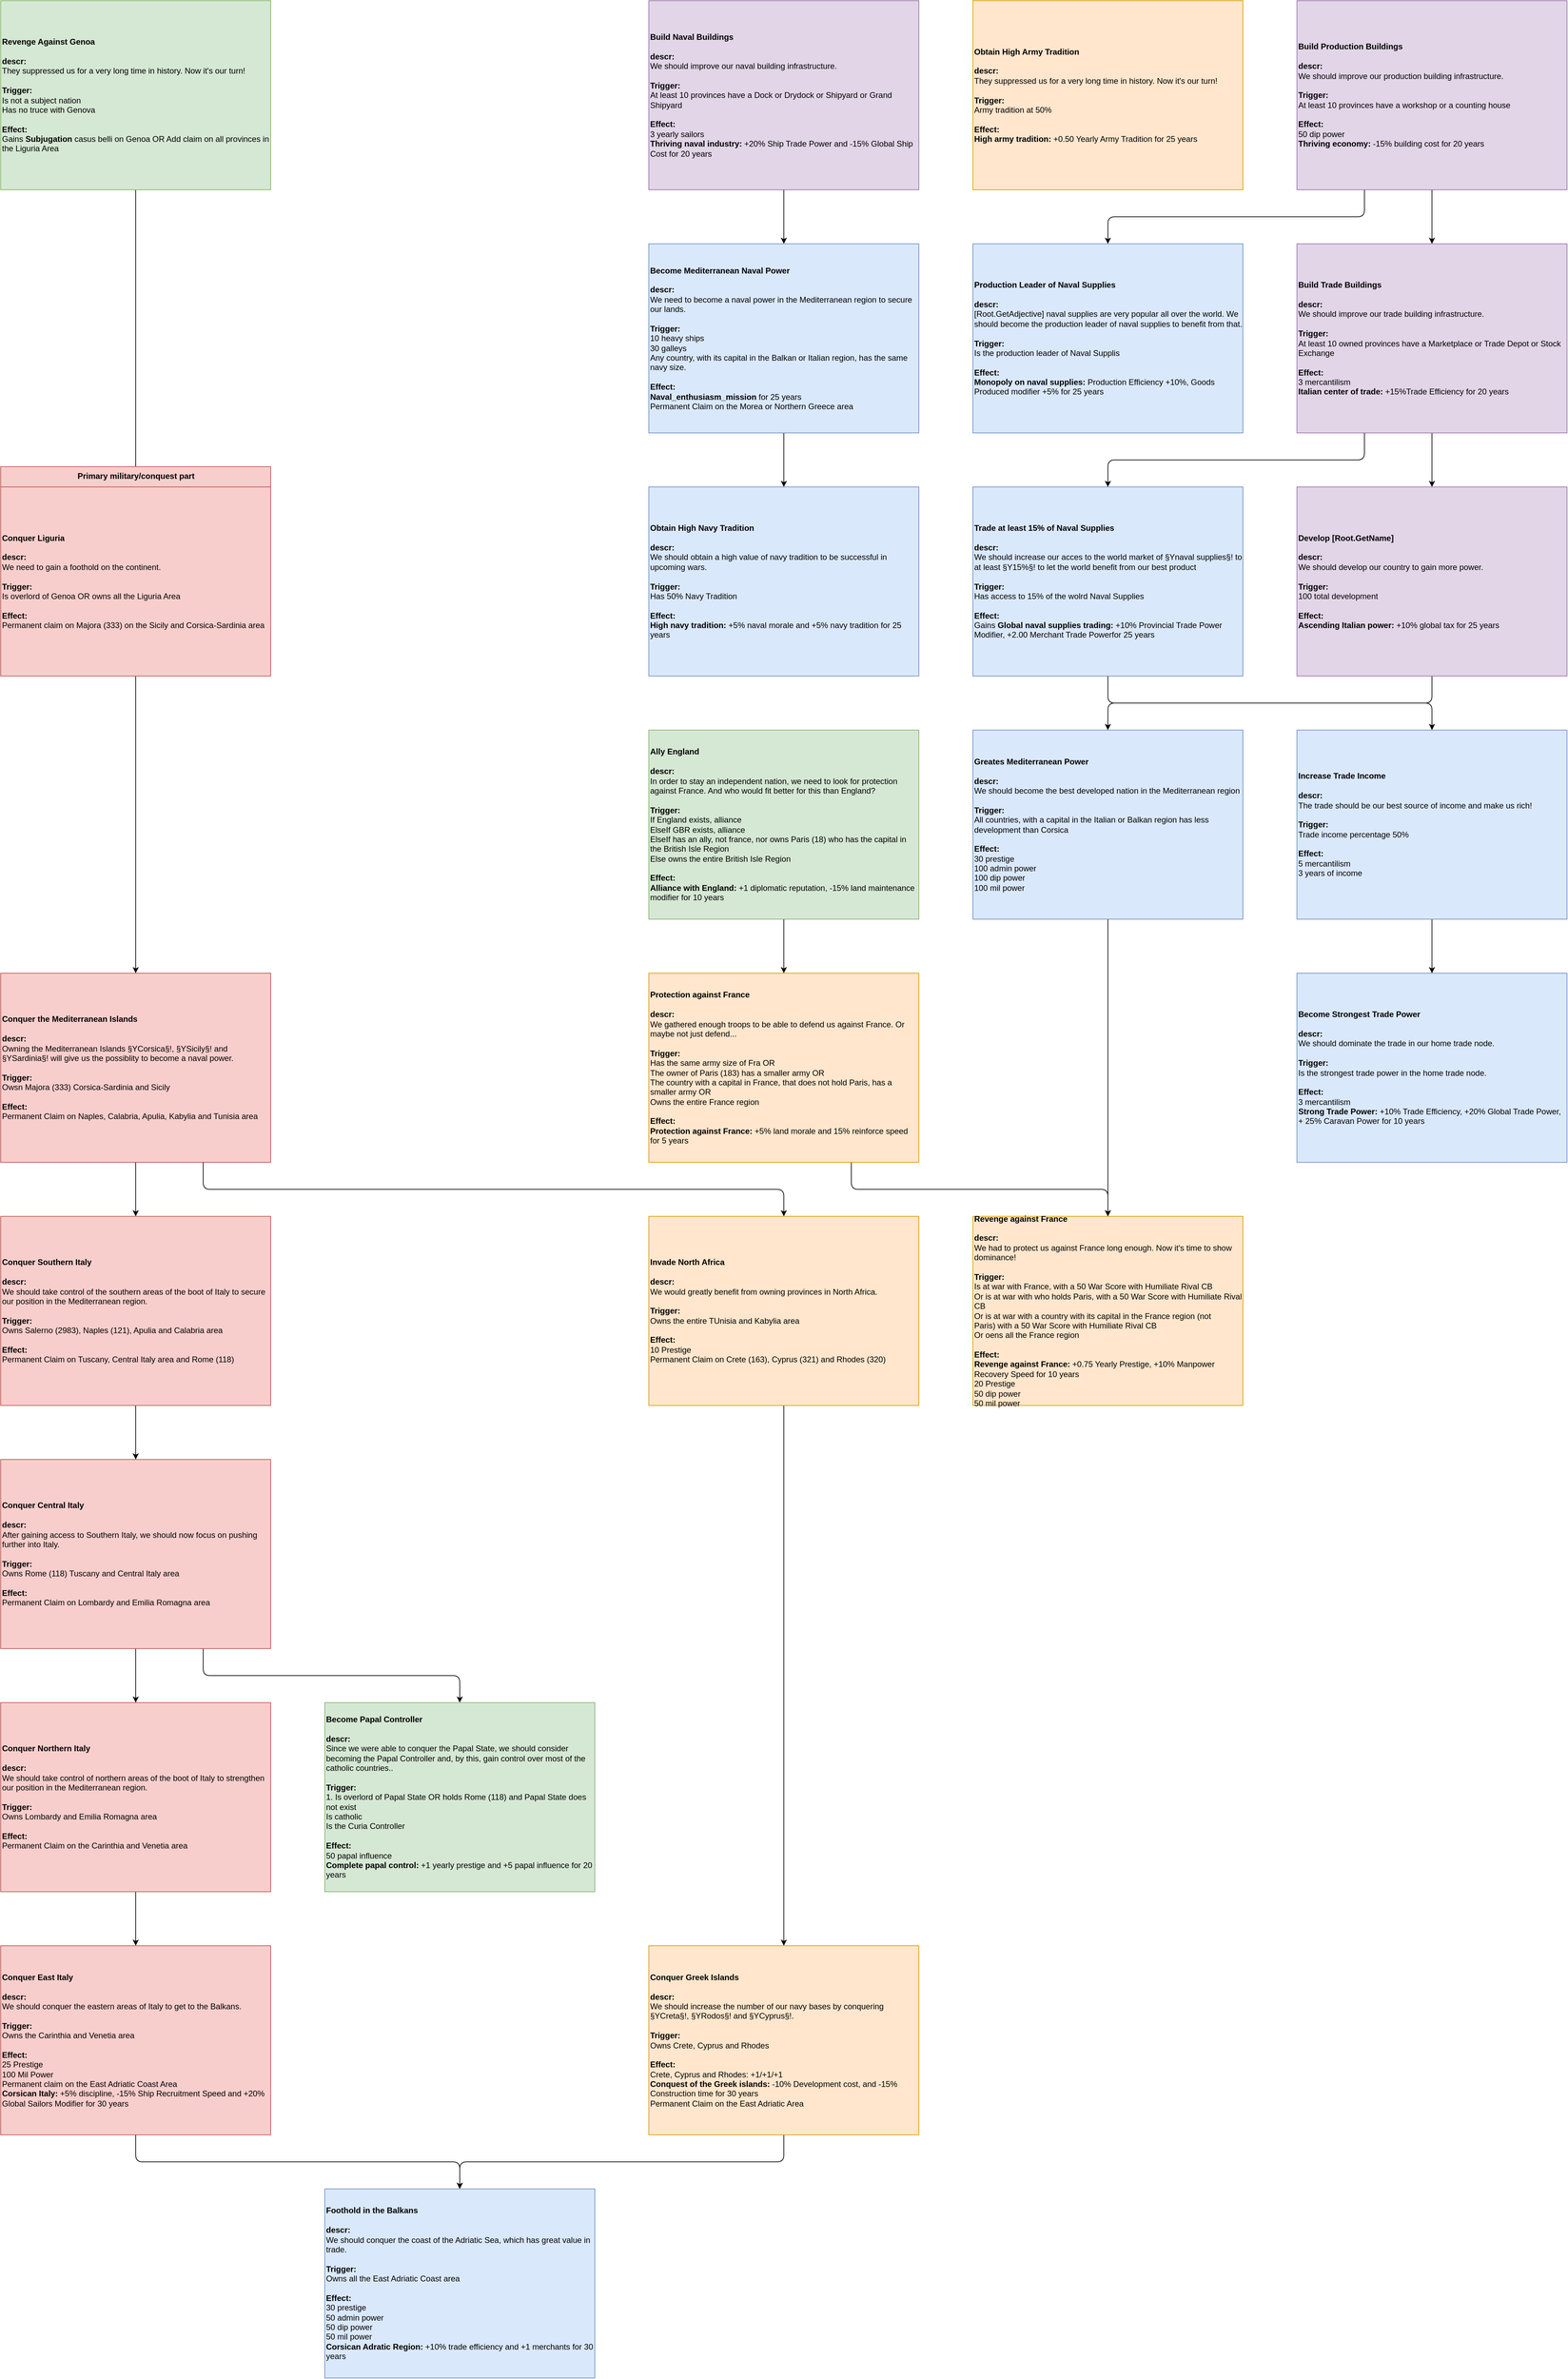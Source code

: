 <mxfile version="12.4.2" type="device" pages="1"><diagram id="JSD4XVhqdjZ0qdAwJBC-" name="Missions"><mxGraphModel dx="672" dy="823" grid="1" gridSize="10" guides="1" tooltips="1" connect="1" arrows="1" fold="1" page="1" pageScale="1" pageWidth="850" pageHeight="1100" math="0" shadow="0"><root><mxCell id="0"/><mxCell id="1" value="Main" style="" parent="0"/><mxCell id="Y26h0f_wuVTDSehm1rrH-75" value="" style="edgeStyle=orthogonalEdgeStyle;rounded=0;orthogonalLoop=1;jettySize=auto;html=1;" parent="1" edge="1"><mxGeometry relative="1" as="geometry"><mxPoint x="1340" y="1680.071" as="sourcePoint"/></mxGeometry></mxCell><mxCell id="Y26h0f_wuVTDSehm1rrH-77" style="edgeStyle=orthogonalEdgeStyle;rounded=0;orthogonalLoop=1;jettySize=auto;html=1;" parent="1" edge="1"><mxGeometry relative="1" as="geometry"><Array as="points"><mxPoint x="1340" y="1720"/><mxPoint x="900" y="1720"/></Array><mxPoint x="1342.857" y="1680.071" as="sourcePoint"/></mxGeometry></mxCell><mxCell id="Y26h0f_wuVTDSehm1rrH-79" style="edgeStyle=orthogonalEdgeStyle;rounded=0;orthogonalLoop=1;jettySize=auto;html=1;" parent="1" edge="1"><mxGeometry relative="1" as="geometry"><Array as="points"><mxPoint x="1340" y="1720"/><mxPoint x="460" y="1720"/></Array><mxPoint x="1342.857" y="1680.071" as="sourcePoint"/></mxGeometry></mxCell><mxCell id="Y26h0f_wuVTDSehm1rrH-83" style="edgeStyle=orthogonalEdgeStyle;rounded=0;orthogonalLoop=1;jettySize=auto;html=1;" parent="1" edge="1"><mxGeometry relative="1" as="geometry"><Array as="points"><mxPoint x="1340" y="2120"/><mxPoint x="900" y="2120"/></Array><mxPoint x="1342.857" y="2080.071" as="sourcePoint"/></mxGeometry></mxCell><mxCell id="nFvyw8W6G4WH3exH9ZXI-3" value="" style="edgeStyle=orthogonalEdgeStyle;rounded=1;orthogonalLoop=1;jettySize=auto;html=1;" parent="1" source="B0rpLfULLucIOQTWDKYv-7" target="nFvyw8W6G4WH3exH9ZXI-4" edge="1"><mxGeometry relative="1" as="geometry"><mxPoint x="200" y="360" as="targetPoint"/></mxGeometry></mxCell><mxCell id="B0rpLfULLucIOQTWDKYv-7" value="&lt;div align=&quot;left&quot;&gt;&lt;b&gt;Revenge Against Genoa&lt;/b&gt;&lt;br style=&quot;font-size: 12px&quot;&gt;&lt;br style=&quot;font-size: 12px&quot;&gt;&lt;b style=&quot;font-size: 12px&quot;&gt;descr:&lt;/b&gt;&amp;nbsp;&lt;div align=&quot;left&quot; style=&quot;font-size: 12px&quot;&gt;They suppressed us for a very long time in history. Now it's our turn!&lt;/div&gt;&lt;div align=&quot;left&quot; style=&quot;font-size: 12px&quot;&gt;&lt;br style=&quot;font-size: 12px&quot;&gt;&lt;/div&gt;&lt;div align=&quot;left&quot; style=&quot;font-size: 12px&quot;&gt;&lt;b style=&quot;font-size: 12px&quot;&gt;Trigger:&lt;/b&gt;&lt;/div&gt;&lt;div align=&quot;left&quot; style=&quot;font-size: 12px&quot;&gt;Is not a subject nation&lt;/div&gt;&lt;div align=&quot;left&quot; style=&quot;font-size: 12px&quot;&gt;Has no truce with Genova&lt;/div&gt;&lt;div align=&quot;left&quot; style=&quot;font-size: 12px&quot;&gt;&lt;br style=&quot;font-size: 12px&quot;&gt;&lt;/div&gt;&lt;div align=&quot;left&quot; style=&quot;font-size: 12px&quot;&gt;&lt;b style=&quot;font-size: 12px&quot;&gt;Effect:&lt;/b&gt;&lt;/div&gt;&lt;div align=&quot;left&quot; style=&quot;font-size: 12px&quot;&gt;Gains&amp;nbsp;&lt;b&gt;Subjugation&lt;/b&gt;&amp;nbsp;casus belli&amp;nbsp;on Genoa OR Add claim on all provinces in the Liguria Area&lt;/div&gt;&lt;/div&gt;" style="rounded=0;whiteSpace=wrap;html=1;align=left;fillColor=#d5e8d4;strokeColor=#82b366;fontSize=12;fontFamily=Helvetica;" parent="1" vertex="1"><mxGeometry width="400" height="280" as="geometry"/></mxCell><mxCell id="qNUFCLGretkbE2oTUCdQ-11" value="" style="edgeStyle=orthogonalEdgeStyle;rounded=1;orthogonalLoop=1;jettySize=auto;html=1;" parent="1" source="qNUFCLGretkbE2oTUCdQ-8" target="qNUFCLGretkbE2oTUCdQ-10" edge="1"><mxGeometry relative="1" as="geometry"/></mxCell><mxCell id="qNUFCLGretkbE2oTUCdQ-8" value="&lt;div align=&quot;left&quot;&gt;&lt;b&gt;Build Naval Buildings&lt;/b&gt;&lt;br style=&quot;font-size: 12px&quot;&gt;&lt;br style=&quot;font-size: 12px&quot;&gt;&lt;b style=&quot;font-size: 12px&quot;&gt;descr:&lt;/b&gt;&amp;nbsp;&lt;div align=&quot;left&quot;&gt;We should improve our naval building infrastructure.&lt;br&gt;&lt;/div&gt;&lt;div align=&quot;left&quot;&gt;&lt;br&gt;&lt;/div&gt;&lt;div align=&quot;left&quot; style=&quot;font-size: 12px&quot;&gt;&lt;b style=&quot;font-size: 12px&quot;&gt;Trigger:&lt;/b&gt;&lt;/div&gt;&lt;div align=&quot;left&quot; style=&quot;font-size: 12px&quot;&gt;At least 10 provinces have a Dock or Drydock or Shipyard or Grand Shipyard&lt;/div&gt;&lt;div align=&quot;left&quot; style=&quot;font-size: 12px&quot;&gt;&lt;br&gt;&lt;/div&gt;&lt;div align=&quot;left&quot; style=&quot;font-size: 12px&quot;&gt;&lt;b style=&quot;font-size: 12px&quot;&gt;Effect:&lt;/b&gt;&lt;/div&gt;&lt;div align=&quot;left&quot; style=&quot;font-size: 12px&quot;&gt;3 yearly sailors&lt;/div&gt;&lt;div align=&quot;left&quot;&gt;&lt;b&gt;Thriving naval industry:&lt;/b&gt;&amp;nbsp;+20% Ship Trade Power and -15% Global Ship Cost for 20 years&lt;br&gt;&lt;/div&gt;&lt;/div&gt;" style="rounded=0;whiteSpace=wrap;html=1;align=left;fillColor=#e1d5e7;strokeColor=#9673a6;fontSize=12;fontFamily=Helvetica;" parent="1" vertex="1"><mxGeometry x="960" width="400" height="280" as="geometry"/></mxCell><mxCell id="qNUFCLGretkbE2oTUCdQ-13" value="" style="edgeStyle=orthogonalEdgeStyle;rounded=1;orthogonalLoop=1;jettySize=auto;html=1;" parent="1" source="qNUFCLGretkbE2oTUCdQ-10" target="qNUFCLGretkbE2oTUCdQ-12" edge="1"><mxGeometry relative="1" as="geometry"/></mxCell><mxCell id="qNUFCLGretkbE2oTUCdQ-10" value="&lt;div align=&quot;left&quot;&gt;&lt;b&gt;Become Mediterranean Naval Power&lt;/b&gt;&lt;br style=&quot;font-size: 12px&quot;&gt;&lt;br style=&quot;font-size: 12px&quot;&gt;&lt;b style=&quot;font-size: 12px&quot;&gt;descr:&lt;/b&gt;&amp;nbsp;&lt;div align=&quot;left&quot;&gt;We need to become a naval power in the Mediterranean region to secure our lands.&lt;br&gt;&lt;/div&gt;&lt;div align=&quot;left&quot;&gt;&lt;br&gt;&lt;/div&gt;&lt;div align=&quot;left&quot; style=&quot;font-size: 12px&quot;&gt;&lt;b style=&quot;font-size: 12px&quot;&gt;Trigger:&lt;/b&gt;&lt;/div&gt;&lt;div align=&quot;left&quot; style=&quot;font-size: 12px&quot;&gt;10 heavy ships&lt;/div&gt;&lt;div align=&quot;left&quot; style=&quot;font-size: 12px&quot;&gt;30 galleys&lt;/div&gt;&lt;div align=&quot;left&quot; style=&quot;font-size: 12px&quot;&gt;Any country, with its capital in the Balkan or Italian region, has the same navy size.&lt;/div&gt;&lt;div align=&quot;left&quot; style=&quot;font-size: 12px&quot;&gt;&lt;br&gt;&lt;/div&gt;&lt;div align=&quot;left&quot; style=&quot;font-size: 12px&quot;&gt;&lt;b style=&quot;font-size: 12px&quot;&gt;Effect:&lt;/b&gt;&lt;/div&gt;&lt;div align=&quot;left&quot;&gt;&lt;b&gt;Naval_enthusiasm_mission&amp;nbsp;&lt;/b&gt;for 25 years&lt;/div&gt;&lt;div align=&quot;left&quot;&gt;Permanent Claim on the Morea or Northern Greece area&lt;/div&gt;&lt;/div&gt;" style="rounded=0;whiteSpace=wrap;html=1;align=left;fillColor=#dae8fc;strokeColor=#6c8ebf;fontSize=12;fontFamily=Helvetica;" parent="1" vertex="1"><mxGeometry x="960" y="360" width="400" height="280" as="geometry"/></mxCell><mxCell id="qNUFCLGretkbE2oTUCdQ-12" value="&lt;div align=&quot;left&quot;&gt;&lt;b&gt;Obtain High Navy Tradition&lt;/b&gt;&lt;br style=&quot;font-size: 12px&quot;&gt;&lt;br style=&quot;font-size: 12px&quot;&gt;&lt;b style=&quot;font-size: 12px&quot;&gt;descr:&lt;/b&gt;&amp;nbsp;&lt;div align=&quot;left&quot;&gt;We should obtain a high value of navy tradition to be successful in upcoming wars.&lt;br&gt;&lt;/div&gt;&lt;div align=&quot;left&quot;&gt;&lt;br&gt;&lt;/div&gt;&lt;div align=&quot;left&quot; style=&quot;font-size: 12px&quot;&gt;&lt;b style=&quot;font-size: 12px&quot;&gt;Trigger:&lt;/b&gt;&lt;/div&gt;&lt;div align=&quot;left&quot; style=&quot;font-size: 12px&quot;&gt;Has 50% Navy Tradition&lt;/div&gt;&lt;div align=&quot;left&quot; style=&quot;font-size: 12px&quot;&gt;&lt;br style=&quot;font-size: 12px&quot;&gt;&lt;/div&gt;&lt;div align=&quot;left&quot; style=&quot;font-size: 12px&quot;&gt;&lt;b style=&quot;font-size: 12px&quot;&gt;Effect:&lt;/b&gt;&lt;/div&gt;&lt;div align=&quot;left&quot;&gt;&lt;b&gt;High navy tradition:&lt;/b&gt;&amp;nbsp;+5% naval morale and +5% navy tradition for 25 years&lt;br&gt;&lt;/div&gt;&lt;/div&gt;" style="rounded=0;whiteSpace=wrap;html=1;align=left;fillColor=#dae8fc;strokeColor=#6c8ebf;fontSize=12;fontFamily=Helvetica;" parent="1" vertex="1"><mxGeometry x="960" y="720" width="400" height="280" as="geometry"/></mxCell><mxCell id="qNUFCLGretkbE2oTUCdQ-17" value="" style="edgeStyle=orthogonalEdgeStyle;rounded=1;orthogonalLoop=1;jettySize=auto;html=1;" parent="1" source="qNUFCLGretkbE2oTUCdQ-14" target="qNUFCLGretkbE2oTUCdQ-16" edge="1"><mxGeometry relative="1" as="geometry"/></mxCell><mxCell id="qNUFCLGretkbE2oTUCdQ-14" value="&lt;div align=&quot;left&quot;&gt;&lt;b&gt;Ally England&lt;/b&gt;&lt;br style=&quot;font-size: 12px&quot;&gt;&lt;br style=&quot;font-size: 12px&quot;&gt;&lt;b style=&quot;font-size: 12px&quot;&gt;descr:&lt;/b&gt;&amp;nbsp;&lt;div align=&quot;left&quot;&gt;In order to stay an independent nation, we need to look for protection against France. And who would fit better for this than England?&lt;br&gt;&lt;/div&gt;&lt;div align=&quot;left&quot;&gt;&lt;br&gt;&lt;/div&gt;&lt;div align=&quot;left&quot; style=&quot;font-size: 12px&quot;&gt;&lt;b style=&quot;font-size: 12px&quot;&gt;Trigger:&lt;/b&gt;&lt;/div&gt;&lt;div align=&quot;left&quot; style=&quot;font-size: 12px&quot;&gt;If England exists, alliance&amp;nbsp;&lt;/div&gt;&lt;div align=&quot;left&quot; style=&quot;font-size: 12px&quot;&gt;ElseIf GBR exists, alliance&lt;/div&gt;&lt;div align=&quot;left&quot; style=&quot;font-size: 12px&quot;&gt;ElseIf has an ally, not france, nor owns Paris (18) who has the capital in the British Isle Region&lt;/div&gt;&lt;div align=&quot;left&quot; style=&quot;font-size: 12px&quot;&gt;Else owns the entire&amp;nbsp;&lt;span&gt;British Isle Region&lt;/span&gt;&lt;/div&gt;&lt;div align=&quot;left&quot; style=&quot;font-size: 12px&quot;&gt;&lt;br&gt;&lt;/div&gt;&lt;div align=&quot;left&quot; style=&quot;font-size: 12px&quot;&gt;&lt;b style=&quot;font-size: 12px&quot;&gt;Effect:&lt;/b&gt;&lt;/div&gt;&lt;div align=&quot;left&quot;&gt;&lt;b&gt;Alliance with England:&lt;/b&gt; +1 diplomatic reputation, -15% land maintenance modifier for 10 years&lt;/div&gt;&lt;/div&gt;" style="rounded=0;whiteSpace=wrap;html=1;align=left;fillColor=#d5e8d4;strokeColor=#82b366;fontSize=12;fontFamily=Helvetica;" parent="1" vertex="1"><mxGeometry x="960" y="1080" width="400" height="280" as="geometry"/></mxCell><mxCell id="qNUFCLGretkbE2oTUCdQ-19" value="" style="edgeStyle=orthogonalEdgeStyle;rounded=1;orthogonalLoop=1;jettySize=auto;html=1;exitX=0.75;exitY=1;exitDx=0;exitDy=0;" parent="1" source="qNUFCLGretkbE2oTUCdQ-16" target="qNUFCLGretkbE2oTUCdQ-18" edge="1"><mxGeometry relative="1" as="geometry"/></mxCell><mxCell id="qNUFCLGretkbE2oTUCdQ-16" value="&lt;div align=&quot;left&quot;&gt;&lt;b&gt;Protection against France&lt;/b&gt;&lt;/div&gt;&lt;div align=&quot;left&quot;&gt;&lt;b&gt;&lt;br style=&quot;font-size: 12px&quot;&gt;&lt;/b&gt;&lt;b style=&quot;font-size: 12px&quot;&gt;descr:&lt;/b&gt;&amp;nbsp;&lt;div align=&quot;left&quot;&gt;We gathered enough troops to be able to defend us against France. Or maybe not just defend...&lt;br&gt;&lt;/div&gt;&lt;div align=&quot;left&quot;&gt;&lt;br&gt;&lt;/div&gt;&lt;div align=&quot;left&quot; style=&quot;font-size: 12px&quot;&gt;&lt;b style=&quot;font-size: 12px&quot;&gt;Trigger:&lt;/b&gt;&lt;/div&gt;&lt;div align=&quot;left&quot; style=&quot;font-size: 12px&quot;&gt;Has the same army size of Fra OR&lt;/div&gt;&lt;div align=&quot;left&quot; style=&quot;font-size: 12px&quot;&gt;The owner of Paris (183) has a smaller army OR&lt;/div&gt;&lt;div align=&quot;left&quot; style=&quot;font-size: 12px&quot;&gt;The country with a capital in France, that does not hold Paris, has a smaller army OR&lt;/div&gt;&lt;div align=&quot;left&quot; style=&quot;font-size: 12px&quot;&gt;Owns the entire France region&lt;/div&gt;&lt;div align=&quot;left&quot; style=&quot;font-size: 12px&quot;&gt;&lt;br&gt;&lt;/div&gt;&lt;div align=&quot;left&quot; style=&quot;font-size: 12px&quot;&gt;&lt;b style=&quot;font-size: 12px&quot;&gt;Effect:&lt;/b&gt;&lt;/div&gt;&lt;div align=&quot;left&quot;&gt;&lt;b&gt;Protection against France:&lt;/b&gt;&amp;nbsp;+5% land morale and 15% reinforce speed for 5 years&lt;/div&gt;&lt;/div&gt;" style="rounded=0;whiteSpace=wrap;html=1;align=left;fillColor=#ffe6cc;strokeColor=#d79b00;fontSize=12;fontFamily=Helvetica;" parent="1" vertex="1"><mxGeometry x="960" y="1440" width="400" height="280" as="geometry"/></mxCell><mxCell id="qNUFCLGretkbE2oTUCdQ-18" value="&lt;div align=&quot;left&quot;&gt;&lt;b&gt;Revenge against France&lt;/b&gt;&lt;br style=&quot;font-size: 12px&quot;&gt;&lt;br style=&quot;font-size: 12px&quot;&gt;&lt;b style=&quot;font-size: 12px&quot;&gt;descr:&lt;/b&gt;&amp;nbsp;&lt;div align=&quot;left&quot;&gt;We had to protect us against France long enough. Now it's time to show dominance!&lt;br&gt;&lt;/div&gt;&lt;div align=&quot;left&quot;&gt;&lt;br&gt;&lt;/div&gt;&lt;div align=&quot;left&quot; style=&quot;font-size: 12px&quot;&gt;&lt;b style=&quot;font-size: 12px&quot;&gt;Trigger:&lt;/b&gt;&lt;/div&gt;&lt;div align=&quot;left&quot; style=&quot;font-size: 12px&quot;&gt;Is at war with France, with a 50 War Score with Humiliate Rival CB&lt;/div&gt;&lt;div align=&quot;left&quot; style=&quot;font-size: 12px&quot;&gt;Or is at war with who holds Paris,&amp;nbsp;&lt;span&gt;with a 50 War Score with Humiliate Rival CB&lt;/span&gt;&lt;/div&gt;&lt;div align=&quot;left&quot;&gt;&lt;span style=&quot;font-size: 12px&quot;&gt;Or is at war with a country with its capital in the France region (not Paris)&amp;nbsp;&lt;/span&gt;&lt;span&gt;with a 50 War Score with Humiliate Rival CB&lt;/span&gt;&lt;/div&gt;&lt;div align=&quot;left&quot;&gt;&lt;span&gt;Or oens all the France region&lt;/span&gt;&lt;/div&gt;&lt;div align=&quot;left&quot; style=&quot;font-size: 12px&quot;&gt;&lt;br style=&quot;font-size: 12px&quot;&gt;&lt;/div&gt;&lt;div align=&quot;left&quot; style=&quot;font-size: 12px&quot;&gt;&lt;b style=&quot;font-size: 12px&quot;&gt;Effect:&lt;/b&gt;&lt;/div&gt;&lt;div align=&quot;left&quot;&gt;&lt;b&gt;Revenge against France:&lt;/b&gt;&amp;nbsp;+0.75 Yearly Prestige, +10% Manpower Recovery Speed for 10 years&lt;/div&gt;&lt;div align=&quot;left&quot;&gt;20 Prestige&lt;/div&gt;&lt;div align=&quot;left&quot;&gt;50 dip power&lt;/div&gt;&lt;div align=&quot;left&quot;&gt;50 mil power&lt;/div&gt;&lt;/div&gt;" style="rounded=0;whiteSpace=wrap;html=1;align=left;fillColor=#ffe6cc;strokeColor=#d79b00;fontSize=12;fontFamily=Helvetica;" parent="1" vertex="1"><mxGeometry x="1440" y="1800" width="400" height="280" as="geometry"/></mxCell><mxCell id="qNUFCLGretkbE2oTUCdQ-2" style="edgeStyle=orthogonalEdgeStyle;rounded=1;orthogonalLoop=1;jettySize=auto;html=1;" parent="1" source="nFvyw8W6G4WH3exH9ZXI-4" target="nFvyw8W6G4WH3exH9ZXI-9" edge="1"><mxGeometry relative="1" as="geometry"/></mxCell><mxCell id="nFvyw8W6G4WH3exH9ZXI-4" value="&lt;div align=&quot;left&quot;&gt;&lt;b&gt;Conquer Liguria&lt;/b&gt;&lt;br style=&quot;font-size: 12px&quot;&gt;&lt;br style=&quot;font-size: 12px&quot;&gt;&lt;b style=&quot;font-size: 12px&quot;&gt;descr:&lt;/b&gt;&amp;nbsp;&lt;div align=&quot;left&quot; style=&quot;font-size: 12px&quot;&gt;We need to gain a foothold on the continent.&lt;/div&gt;&lt;div align=&quot;left&quot; style=&quot;font-size: 12px&quot;&gt;&lt;br style=&quot;font-size: 12px&quot;&gt;&lt;/div&gt;&lt;div align=&quot;left&quot; style=&quot;font-size: 12px&quot;&gt;&lt;b style=&quot;font-size: 12px&quot;&gt;Trigger:&lt;/b&gt;&lt;/div&gt;&lt;div align=&quot;left&quot; style=&quot;font-size: 12px&quot;&gt;Is overlord of Genoa OR owns all the Liguria Area&lt;/div&gt;&lt;div align=&quot;left&quot; style=&quot;font-size: 12px&quot;&gt;&lt;br style=&quot;font-size: 12px&quot;&gt;&lt;/div&gt;&lt;div align=&quot;left&quot; style=&quot;font-size: 12px&quot;&gt;&lt;b style=&quot;font-size: 12px&quot;&gt;Effect:&lt;/b&gt;&lt;/div&gt;&lt;div align=&quot;left&quot;&gt;Permanent claim on Majora (333) on the Sicily and Corsica-Sardinia area&lt;/div&gt;&lt;/div&gt;" style="rounded=0;whiteSpace=wrap;html=1;align=left;fillColor=#f8cecc;strokeColor=#b85450;fontSize=12;fontFamily=Helvetica;" parent="1" vertex="1"><mxGeometry y="720" width="400" height="280" as="geometry"/></mxCell><mxCell id="nFvyw8W6G4WH3exH9ZXI-12" value="" style="edgeStyle=orthogonalEdgeStyle;rounded=1;orthogonalLoop=1;jettySize=auto;html=1;" parent="1" source="nFvyw8W6G4WH3exH9ZXI-9" target="nFvyw8W6G4WH3exH9ZXI-11" edge="1"><mxGeometry relative="1" as="geometry"/></mxCell><mxCell id="nFvyw8W6G4WH3exH9ZXI-9" value="&lt;div align=&quot;left&quot;&gt;&lt;b&gt;Conquer the Mediterranean Islands&lt;/b&gt;&lt;br style=&quot;font-size: 12px&quot;&gt;&lt;br style=&quot;font-size: 12px&quot;&gt;&lt;b style=&quot;font-size: 12px&quot;&gt;descr:&lt;/b&gt;&amp;nbsp;&lt;div align=&quot;left&quot;&gt;Owning the Mediterranean Islands §YCorsica§!, §YSicily§! and §YSardinia§! will give us the possiblity to become a naval power.&lt;br&gt;&lt;/div&gt;&lt;div align=&quot;left&quot;&gt;&lt;br&gt;&lt;/div&gt;&lt;div align=&quot;left&quot; style=&quot;font-size: 12px&quot;&gt;&lt;b style=&quot;font-size: 12px&quot;&gt;Trigger:&lt;/b&gt;&lt;/div&gt;&lt;div align=&quot;left&quot; style=&quot;font-size: 12px&quot;&gt;Owsn Majora (333) Corsica-Sardinia and Sicily&lt;/div&gt;&lt;div align=&quot;left&quot; style=&quot;font-size: 12px&quot;&gt;&lt;br style=&quot;font-size: 12px&quot;&gt;&lt;/div&gt;&lt;div align=&quot;left&quot; style=&quot;font-size: 12px&quot;&gt;&lt;b style=&quot;font-size: 12px&quot;&gt;Effect:&lt;/b&gt;&lt;/div&gt;&lt;div align=&quot;left&quot;&gt;Permanent Claim on Naples, Calabria, Apulia, Kabylia and Tunisia area&lt;/div&gt;&lt;/div&gt;" style="rounded=0;whiteSpace=wrap;html=1;align=left;fillColor=#f8cecc;strokeColor=#b85450;fontSize=12;fontFamily=Helvetica;" parent="1" vertex="1"><mxGeometry y="1440" width="400" height="280" as="geometry"/></mxCell><mxCell id="nFvyw8W6G4WH3exH9ZXI-23" value="" style="edgeStyle=orthogonalEdgeStyle;rounded=1;orthogonalLoop=1;jettySize=auto;html=1;" parent="1" source="nFvyw8W6G4WH3exH9ZXI-11" target="nFvyw8W6G4WH3exH9ZXI-22" edge="1"><mxGeometry relative="1" as="geometry"/></mxCell><mxCell id="nFvyw8W6G4WH3exH9ZXI-11" value="&lt;div align=&quot;left&quot;&gt;&lt;b&gt;Conquer Southern Italy&lt;/b&gt;&lt;br style=&quot;font-size: 12px&quot;&gt;&lt;br style=&quot;font-size: 12px&quot;&gt;&lt;b style=&quot;font-size: 12px&quot;&gt;descr:&lt;/b&gt;&amp;nbsp;&lt;div align=&quot;left&quot; style=&quot;font-size: 12px&quot;&gt;We should take control of the southern areas of the boot of Italy to secure our position in the Mediterranean region.&lt;/div&gt;&lt;div align=&quot;left&quot; style=&quot;font-size: 12px&quot;&gt;&lt;br style=&quot;font-size: 12px&quot;&gt;&lt;/div&gt;&lt;div align=&quot;left&quot; style=&quot;font-size: 12px&quot;&gt;&lt;b style=&quot;font-size: 12px&quot;&gt;Trigger:&lt;/b&gt;&lt;/div&gt;&lt;div align=&quot;left&quot; style=&quot;font-size: 12px&quot;&gt;Owns Salerno (2983), Naples (121), Apulia and Calabria area&lt;/div&gt;&lt;div align=&quot;left&quot; style=&quot;font-size: 12px&quot;&gt;&lt;br style=&quot;font-size: 12px&quot;&gt;&lt;/div&gt;&lt;div align=&quot;left&quot; style=&quot;font-size: 12px&quot;&gt;&lt;b style=&quot;font-size: 12px&quot;&gt;Effect:&lt;/b&gt;&lt;/div&gt;&lt;div align=&quot;left&quot;&gt;Permanent Claim on Tuscany, Central Italy area and Rome (118)&lt;/div&gt;&lt;/div&gt;" style="rounded=0;whiteSpace=wrap;html=1;align=left;fillColor=#f8cecc;strokeColor=#b85450;fontSize=12;fontFamily=Helvetica;" parent="1" vertex="1"><mxGeometry y="1800" width="400" height="280" as="geometry"/></mxCell><mxCell id="nFvyw8W6G4WH3exH9ZXI-25" value="" style="edgeStyle=orthogonalEdgeStyle;rounded=1;orthogonalLoop=1;jettySize=auto;html=1;" parent="1" source="nFvyw8W6G4WH3exH9ZXI-22" target="nFvyw8W6G4WH3exH9ZXI-24" edge="1"><mxGeometry relative="1" as="geometry"/></mxCell><mxCell id="qNUFCLGretkbE2oTUCdQ-7" value="" style="edgeStyle=orthogonalEdgeStyle;rounded=1;orthogonalLoop=1;jettySize=auto;html=1;exitX=0.75;exitY=1;exitDx=0;exitDy=0;" parent="1" source="nFvyw8W6G4WH3exH9ZXI-22" target="qNUFCLGretkbE2oTUCdQ-6" edge="1"><mxGeometry relative="1" as="geometry"/></mxCell><mxCell id="nFvyw8W6G4WH3exH9ZXI-22" value="&lt;div align=&quot;left&quot;&gt;&lt;b&gt;Conquer Central Italy&lt;/b&gt;&lt;br style=&quot;font-size: 12px&quot;&gt;&lt;br style=&quot;font-size: 12px&quot;&gt;&lt;b style=&quot;font-size: 12px&quot;&gt;descr:&lt;/b&gt;&amp;nbsp;&lt;div align=&quot;left&quot; style=&quot;font-size: 12px&quot;&gt;After gaining access to Southern Italy, we should now focus on pushing further into Italy.&lt;/div&gt;&lt;div align=&quot;left&quot; style=&quot;font-size: 12px&quot;&gt;&lt;br style=&quot;font-size: 12px&quot;&gt;&lt;/div&gt;&lt;div align=&quot;left&quot; style=&quot;font-size: 12px&quot;&gt;&lt;b style=&quot;font-size: 12px&quot;&gt;Trigger:&lt;/b&gt;&lt;/div&gt;&lt;div align=&quot;left&quot; style=&quot;font-size: 12px&quot;&gt;Owns Rome (118) Tuscany and Central Italy area&lt;/div&gt;&lt;div align=&quot;left&quot; style=&quot;font-size: 12px&quot;&gt;&lt;br style=&quot;font-size: 12px&quot;&gt;&lt;/div&gt;&lt;div align=&quot;left&quot; style=&quot;font-size: 12px&quot;&gt;&lt;b style=&quot;font-size: 12px&quot;&gt;Effect:&lt;/b&gt;&lt;/div&gt;&lt;div align=&quot;left&quot;&gt;Permanent Claim on Lombardy and Emilia Romagna area&lt;/div&gt;&lt;/div&gt;" style="rounded=0;whiteSpace=wrap;html=1;align=left;fillColor=#f8cecc;strokeColor=#b85450;fontSize=12;fontFamily=Helvetica;" parent="1" vertex="1"><mxGeometry y="2160" width="400" height="280" as="geometry"/></mxCell><mxCell id="qNUFCLGretkbE2oTUCdQ-6" value="&lt;div align=&quot;left&quot;&gt;&lt;b&gt;Become Papal Controller&lt;/b&gt;&lt;br style=&quot;font-size: 12px&quot;&gt;&lt;br style=&quot;font-size: 12px&quot;&gt;&lt;b style=&quot;font-size: 12px&quot;&gt;descr:&lt;/b&gt;&amp;nbsp;&lt;div align=&quot;left&quot; style=&quot;font-size: 12px&quot;&gt;Since we were able to conquer the Papal State, we should consider becoming the Papal Controller and, by this, gain control over most of the catholic countries..&lt;/div&gt;&lt;div align=&quot;left&quot; style=&quot;font-size: 12px&quot;&gt;&lt;br style=&quot;font-size: 12px&quot;&gt;&lt;/div&gt;&lt;div align=&quot;left&quot; style=&quot;font-size: 12px&quot;&gt;&lt;b style=&quot;font-size: 12px&quot;&gt;Trigger:&lt;/b&gt;&lt;/div&gt;&lt;div align=&quot;left&quot; style=&quot;font-size: 12px&quot;&gt;1. Is overlord of Papal State OR holds Rome (118) and Papal State does not exist&lt;/div&gt;&lt;div align=&quot;left&quot; style=&quot;font-size: 12px&quot;&gt;Is catholic&lt;/div&gt;&lt;div align=&quot;left&quot; style=&quot;font-size: 12px&quot;&gt;Is the Curia Controller&lt;/div&gt;&lt;div align=&quot;left&quot; style=&quot;font-size: 12px&quot;&gt;&lt;br style=&quot;font-size: 12px&quot;&gt;&lt;/div&gt;&lt;div align=&quot;left&quot; style=&quot;font-size: 12px&quot;&gt;&lt;b style=&quot;font-size: 12px&quot;&gt;Effect:&lt;/b&gt;&lt;/div&gt;&lt;div align=&quot;left&quot;&gt;50 papal influence&lt;/div&gt;&lt;div align=&quot;left&quot;&gt;&lt;b&gt;Complete papal control:&lt;/b&gt;&amp;nbsp;+1 yearly prestige and +5 papal influence for 20 years&lt;br&gt;&lt;/div&gt;&lt;/div&gt;" style="rounded=0;whiteSpace=wrap;html=1;align=left;fillColor=#d5e8d4;strokeColor=#82b366;fontSize=12;fontFamily=Helvetica;" parent="1" vertex="1"><mxGeometry x="480" y="2520" width="400" height="280" as="geometry"/></mxCell><mxCell id="qNUFCLGretkbE2oTUCdQ-4" value="" style="edgeStyle=orthogonalEdgeStyle;rounded=1;orthogonalLoop=1;jettySize=auto;html=1;" parent="1" source="nFvyw8W6G4WH3exH9ZXI-24" target="qNUFCLGretkbE2oTUCdQ-3" edge="1"><mxGeometry relative="1" as="geometry"/></mxCell><mxCell id="nFvyw8W6G4WH3exH9ZXI-24" value="&lt;div align=&quot;left&quot;&gt;&lt;b&gt;Conquer Northern Italy&lt;/b&gt;&lt;br style=&quot;font-size: 12px&quot;&gt;&lt;br style=&quot;font-size: 12px&quot;&gt;&lt;b style=&quot;font-size: 12px&quot;&gt;descr:&lt;/b&gt;&amp;nbsp;&lt;div align=&quot;left&quot; style=&quot;font-size: 12px&quot;&gt;We should take control of northern areas of the boot of Italy to strengthen our position in the Mediterranean region.&lt;/div&gt;&lt;div align=&quot;left&quot; style=&quot;font-size: 12px&quot;&gt;&lt;br style=&quot;font-size: 12px&quot;&gt;&lt;/div&gt;&lt;div align=&quot;left&quot; style=&quot;font-size: 12px&quot;&gt;&lt;b style=&quot;font-size: 12px&quot;&gt;Trigger:&lt;/b&gt;&lt;/div&gt;&lt;div align=&quot;left&quot; style=&quot;font-size: 12px&quot;&gt;Owns Lombardy and Emilia Romagna area&lt;/div&gt;&lt;div align=&quot;left&quot; style=&quot;font-size: 12px&quot;&gt;&lt;br style=&quot;font-size: 12px&quot;&gt;&lt;/div&gt;&lt;div align=&quot;left&quot; style=&quot;font-size: 12px&quot;&gt;&lt;b style=&quot;font-size: 12px&quot;&gt;Effect:&lt;/b&gt;&lt;/div&gt;&lt;div align=&quot;left&quot;&gt;Permanent Claim on the Carinthia and Venetia area&lt;/div&gt;&lt;/div&gt;" style="rounded=0;whiteSpace=wrap;html=1;align=left;fillColor=#f8cecc;strokeColor=#b85450;fontSize=12;fontFamily=Helvetica;" parent="1" vertex="1"><mxGeometry y="2520" width="400" height="280" as="geometry"/></mxCell><mxCell id="qNUFCLGretkbE2oTUCdQ-5" style="edgeStyle=orthogonalEdgeStyle;rounded=1;orthogonalLoop=1;jettySize=auto;html=1;exitX=0.5;exitY=1;exitDx=0;exitDy=0;" parent="1" source="qNUFCLGretkbE2oTUCdQ-3" target="nFvyw8W6G4WH3exH9ZXI-19" edge="1"><mxGeometry relative="1" as="geometry"/></mxCell><mxCell id="qNUFCLGretkbE2oTUCdQ-3" value="&lt;div align=&quot;left&quot;&gt;&lt;b&gt;Conquer East Italy&lt;/b&gt;&lt;br style=&quot;font-size: 12px&quot;&gt;&lt;br style=&quot;font-size: 12px&quot;&gt;&lt;b style=&quot;font-size: 12px&quot;&gt;descr:&lt;/b&gt;&amp;nbsp;&lt;div align=&quot;left&quot; style=&quot;font-size: 12px&quot;&gt;We should conquer the eastern areas of Italy to get to the Balkans.&lt;/div&gt;&lt;div align=&quot;left&quot; style=&quot;font-size: 12px&quot;&gt;&lt;br style=&quot;font-size: 12px&quot;&gt;&lt;/div&gt;&lt;div align=&quot;left&quot; style=&quot;font-size: 12px&quot;&gt;&lt;b style=&quot;font-size: 12px&quot;&gt;Trigger:&lt;/b&gt;&lt;/div&gt;&lt;div align=&quot;left&quot; style=&quot;font-size: 12px&quot;&gt;Owns the Carinthia and Venetia area&lt;/div&gt;&lt;div align=&quot;left&quot; style=&quot;font-size: 12px&quot;&gt;&lt;br style=&quot;font-size: 12px&quot;&gt;&lt;/div&gt;&lt;div align=&quot;left&quot; style=&quot;font-size: 12px&quot;&gt;&lt;b style=&quot;font-size: 12px&quot;&gt;Effect:&lt;/b&gt;&lt;/div&gt;&lt;div align=&quot;left&quot;&gt;25 Prestige&lt;/div&gt;&lt;div align=&quot;left&quot;&gt;100 Mil Power&lt;/div&gt;&lt;div align=&quot;left&quot;&gt;Permanent claim on the East Adriatic Coast Area&lt;/div&gt;&lt;div align=&quot;left&quot;&gt;&lt;b&gt;Corsican Italy:&lt;/b&gt;&amp;nbsp;+5% discipline, -15% Ship Recruitment Speed and +20% Global Sailors Modifier for 30 years&lt;/div&gt;&lt;/div&gt;" style="rounded=0;whiteSpace=wrap;html=1;align=left;fillColor=#f8cecc;strokeColor=#b85450;fontSize=12;fontFamily=Helvetica;" parent="1" vertex="1"><mxGeometry y="2880" width="400" height="280" as="geometry"/></mxCell><mxCell id="Y26h0f_wuVTDSehm1rrH-82" style="edgeStyle=orthogonalEdgeStyle;rounded=0;orthogonalLoop=1;jettySize=auto;html=1;" parent="1" edge="1"><mxGeometry relative="1" as="geometry"><mxPoint x="900" y="2080" as="sourcePoint"/></mxGeometry></mxCell><mxCell id="Y26h0f_wuVTDSehm1rrH-81" style="edgeStyle=orthogonalEdgeStyle;rounded=0;orthogonalLoop=1;jettySize=auto;html=1;" parent="1" edge="1"><mxGeometry relative="1" as="geometry"><Array as="points"><mxPoint x="460" y="2120"/><mxPoint x="900" y="2120"/></Array><mxPoint x="457.143" y="2080" as="sourcePoint"/></mxGeometry></mxCell><mxCell id="doVmv96XuNLW7yNiqBIi-128" style="edgeStyle=orthogonalEdgeStyle;rounded=0;orthogonalLoop=1;jettySize=auto;html=1;exitX=0.5;exitY=1;exitDx=0;exitDy=0;entryX=0.5;entryY=0;entryDx=0;entryDy=0;" parent="1" edge="1"><mxGeometry relative="1" as="geometry"><mxPoint x="1778.571" y="1292.714" as="sourcePoint"/></mxGeometry></mxCell><mxCell id="doVmv96XuNLW7yNiqBIi-126" style="edgeStyle=orthogonalEdgeStyle;rounded=0;orthogonalLoop=1;jettySize=auto;html=1;exitX=0.5;exitY=1;exitDx=0;exitDy=0;entryX=0.5;entryY=0;entryDx=0;entryDy=0;" parent="1" edge="1"><mxGeometry relative="1" as="geometry"><mxPoint x="1778.571" y="1657.0" as="sourcePoint"/></mxGeometry></mxCell><mxCell id="nFvyw8W6G4WH3exH9ZXI-15" value="" style="edgeStyle=orthogonalEdgeStyle;rounded=1;orthogonalLoop=1;jettySize=auto;html=1;exitX=0.75;exitY=1;exitDx=0;exitDy=0;" parent="1" source="nFvyw8W6G4WH3exH9ZXI-9" target="nFvyw8W6G4WH3exH9ZXI-26" edge="1"><mxGeometry relative="1" as="geometry"><mxPoint x="1160" y="1720" as="sourcePoint"/><mxPoint x="1200" y="2060" as="targetPoint"/></mxGeometry></mxCell><mxCell id="nFvyw8W6G4WH3exH9ZXI-20" value="" style="edgeStyle=orthogonalEdgeStyle;rounded=1;orthogonalLoop=1;jettySize=auto;html=1;exitX=0.5;exitY=1;exitDx=0;exitDy=0;" parent="1" source="nFvyw8W6G4WH3exH9ZXI-27" target="nFvyw8W6G4WH3exH9ZXI-19" edge="1"><mxGeometry relative="1" as="geometry"><mxPoint x="1159.667" y="2800" as="sourcePoint"/></mxGeometry></mxCell><mxCell id="nFvyw8W6G4WH3exH9ZXI-19" value="&lt;div align=&quot;left&quot;&gt;&lt;b&gt;Foothold in the Balkans&lt;/b&gt;&lt;br style=&quot;font-size: 12px&quot;&gt;&lt;br style=&quot;font-size: 12px&quot;&gt;&lt;b style=&quot;font-size: 12px&quot;&gt;descr:&lt;/b&gt;&amp;nbsp;&lt;div align=&quot;left&quot; style=&quot;font-size: 12px&quot;&gt;We should conquer the coast of the Adriatic Sea, which has great value in trade.&lt;/div&gt;&lt;div align=&quot;left&quot; style=&quot;font-size: 12px&quot;&gt;&lt;br style=&quot;font-size: 12px&quot;&gt;&lt;/div&gt;&lt;div align=&quot;left&quot; style=&quot;font-size: 12px&quot;&gt;&lt;b style=&quot;font-size: 12px&quot;&gt;Trigger:&lt;/b&gt;&lt;/div&gt;&lt;div align=&quot;left&quot; style=&quot;font-size: 12px&quot;&gt;Owns all the East Adriatic Coast area&lt;/div&gt;&lt;div align=&quot;left&quot; style=&quot;font-size: 12px&quot;&gt;&lt;br style=&quot;font-size: 12px&quot;&gt;&lt;/div&gt;&lt;div align=&quot;left&quot; style=&quot;font-size: 12px&quot;&gt;&lt;b style=&quot;font-size: 12px&quot;&gt;Effect:&lt;/b&gt;&lt;/div&gt;&lt;div align=&quot;left&quot;&gt;30 prestige&lt;/div&gt;&lt;div align=&quot;left&quot;&gt;50 admin power&lt;/div&gt;&lt;div align=&quot;left&quot;&gt;50 dip power&lt;/div&gt;&lt;div align=&quot;left&quot;&gt;50 mil power&lt;/div&gt;&lt;div align=&quot;left&quot;&gt;&lt;b&gt;Corsican Adratic Region:&lt;/b&gt; +10% trade efficiency and +1 merchants for 30 years&lt;/div&gt;&lt;/div&gt;" style="rounded=0;whiteSpace=wrap;html=1;align=left;fillColor=#dae8fc;strokeColor=#6c8ebf;fontSize=12;fontFamily=Helvetica;" parent="1" vertex="1"><mxGeometry x="480" y="3240" width="400" height="280" as="geometry"/></mxCell><mxCell id="nFvyw8W6G4WH3exH9ZXI-28" value="" style="edgeStyle=orthogonalEdgeStyle;rounded=1;orthogonalLoop=1;jettySize=auto;html=1;" parent="1" source="nFvyw8W6G4WH3exH9ZXI-26" target="nFvyw8W6G4WH3exH9ZXI-27" edge="1"><mxGeometry relative="1" as="geometry"/></mxCell><mxCell id="nFvyw8W6G4WH3exH9ZXI-26" value="&lt;div align=&quot;left&quot;&gt;&lt;b&gt;Invade North Africa&lt;/b&gt;&lt;br style=&quot;font-size: 12px&quot;&gt;&lt;br style=&quot;font-size: 12px&quot;&gt;&lt;b style=&quot;font-size: 12px&quot;&gt;descr:&lt;/b&gt;&amp;nbsp;&lt;div align=&quot;left&quot;&gt;We would greatly benefit from owning provinces in North Africa.&lt;br&gt;&lt;/div&gt;&lt;div align=&quot;left&quot;&gt;&lt;br&gt;&lt;/div&gt;&lt;div align=&quot;left&quot; style=&quot;font-size: 12px&quot;&gt;&lt;b style=&quot;font-size: 12px&quot;&gt;Trigger:&lt;/b&gt;&lt;/div&gt;&lt;div align=&quot;left&quot; style=&quot;font-size: 12px&quot;&gt;Owns the entire TUnisia and Kabylia area&lt;/div&gt;&lt;div align=&quot;left&quot; style=&quot;font-size: 12px&quot;&gt;&lt;br&gt;&lt;/div&gt;&lt;div align=&quot;left&quot; style=&quot;font-size: 12px&quot;&gt;&lt;b style=&quot;font-size: 12px&quot;&gt;Effect:&lt;/b&gt;&lt;/div&gt;&lt;div align=&quot;left&quot;&gt;10 Prestige&lt;/div&gt;&lt;div align=&quot;left&quot;&gt;Permanent Claim on Crete (163),&amp;nbsp;&lt;span&gt;Cyprus (321) and&amp;nbsp;&lt;/span&gt;&lt;span&gt;Rhodes (320)&lt;/span&gt;&lt;/div&gt;&lt;/div&gt;" style="rounded=0;whiteSpace=wrap;html=1;align=left;fillColor=#ffe6cc;strokeColor=#d79b00;fontSize=12;fontFamily=Helvetica;" parent="1" vertex="1"><mxGeometry x="960" y="1800" width="400" height="280" as="geometry"/></mxCell><mxCell id="nFvyw8W6G4WH3exH9ZXI-27" value="&lt;div align=&quot;left&quot;&gt;&lt;b&gt;Conquer Greek Islands&lt;/b&gt;&lt;br style=&quot;font-size: 12px&quot;&gt;&lt;br style=&quot;font-size: 12px&quot;&gt;&lt;b style=&quot;font-size: 12px&quot;&gt;descr:&lt;/b&gt;&amp;nbsp;&lt;div align=&quot;left&quot;&gt;We should increase the number of our navy bases by conquering §YCreta§!, §YRodos§! and §YCyprus§!.&lt;br&gt;&lt;/div&gt;&lt;div align=&quot;left&quot;&gt;&lt;br&gt;&lt;/div&gt;&lt;div align=&quot;left&quot; style=&quot;font-size: 12px&quot;&gt;&lt;b style=&quot;font-size: 12px&quot;&gt;Trigger:&lt;/b&gt;&lt;/div&gt;&lt;div align=&quot;left&quot; style=&quot;font-size: 12px&quot;&gt;Owns Crete, Cyprus and Rhodes&lt;/div&gt;&lt;div align=&quot;left&quot; style=&quot;font-size: 12px&quot;&gt;&lt;br style=&quot;font-size: 12px&quot;&gt;&lt;/div&gt;&lt;div align=&quot;left&quot; style=&quot;font-size: 12px&quot;&gt;&lt;b style=&quot;font-size: 12px&quot;&gt;Effect:&lt;/b&gt;&lt;/div&gt;&lt;div align=&quot;left&quot;&gt;Crete, Cyprus and Rhodes: +1/+1/+1&lt;/div&gt;&lt;div align=&quot;left&quot;&gt;&lt;b&gt;Conquest of the Greek islands:&lt;/b&gt;&amp;nbsp;-10% Development cost, and -15% Construction time for 30 years&lt;br&gt;&lt;/div&gt;&lt;div align=&quot;left&quot;&gt;Permanent Claim on the East Adriatic Area&lt;/div&gt;&lt;/div&gt;" style="rounded=0;whiteSpace=wrap;html=1;align=left;fillColor=#ffe6cc;strokeColor=#d79b00;fontSize=12;fontFamily=Helvetica;" parent="1" vertex="1"><mxGeometry x="960" y="2880" width="400" height="280" as="geometry"/></mxCell><mxCell id="qNUFCLGretkbE2oTUCdQ-20" value="&lt;div align=&quot;left&quot;&gt;&lt;b&gt;Obtain High Army Tradition&lt;/b&gt;&lt;br style=&quot;font-size: 12px&quot;&gt;&lt;br style=&quot;font-size: 12px&quot;&gt;&lt;b style=&quot;font-size: 12px&quot;&gt;descr:&lt;/b&gt;&amp;nbsp;&lt;div align=&quot;left&quot; style=&quot;font-size: 12px&quot;&gt;They suppressed us for a very long time in history. Now it's our turn!&lt;/div&gt;&lt;div align=&quot;left&quot; style=&quot;font-size: 12px&quot;&gt;&lt;br style=&quot;font-size: 12px&quot;&gt;&lt;/div&gt;&lt;div align=&quot;left&quot; style=&quot;font-size: 12px&quot;&gt;&lt;b style=&quot;font-size: 12px&quot;&gt;Trigger:&lt;/b&gt;&lt;/div&gt;&lt;div align=&quot;left&quot; style=&quot;font-size: 12px&quot;&gt;Army tradition at 50%&lt;/div&gt;&lt;div align=&quot;left&quot; style=&quot;font-size: 12px&quot;&gt;&lt;br style=&quot;font-size: 12px&quot;&gt;&lt;/div&gt;&lt;div align=&quot;left&quot; style=&quot;font-size: 12px&quot;&gt;&lt;b style=&quot;font-size: 12px&quot;&gt;Effect:&lt;/b&gt;&lt;/div&gt;&lt;div align=&quot;left&quot;&gt;&lt;b&gt;High army tradition:&lt;/b&gt;&amp;nbsp;+0.50 Yearly Army Tradition for 25 years&lt;/div&gt;&lt;/div&gt;" style="rounded=0;whiteSpace=wrap;html=1;align=left;fillColor=#ffe6cc;strokeColor=#d79b00;fontSize=12;fontFamily=Helvetica;" parent="1" vertex="1"><mxGeometry x="1440" width="400" height="280" as="geometry"/></mxCell><mxCell id="qNUFCLGretkbE2oTUCdQ-21" value="&lt;div align=&quot;left&quot;&gt;&lt;b&gt;Production Leader of Naval Supplies&lt;/b&gt;&lt;/div&gt;&lt;div align=&quot;left&quot;&gt;&lt;b&gt;&lt;br style=&quot;font-size: 12px&quot;&gt;&lt;/b&gt;&lt;b style=&quot;font-size: 12px&quot;&gt;descr:&lt;/b&gt;&amp;nbsp;&lt;div align=&quot;left&quot;&gt;[Root.GetAdjective] naval supplies are very popular all over the world. We should become the production leader of naval supplies to benefit from that.&lt;br&gt;&lt;/div&gt;&lt;div align=&quot;left&quot;&gt;&lt;br&gt;&lt;/div&gt;&lt;div align=&quot;left&quot; style=&quot;font-size: 12px&quot;&gt;&lt;b style=&quot;font-size: 12px&quot;&gt;Trigger:&lt;/b&gt;&lt;/div&gt;&lt;div align=&quot;left&quot; style=&quot;font-size: 12px&quot;&gt;Is the production leader of Naval Supplis&lt;/div&gt;&lt;div align=&quot;left&quot; style=&quot;font-size: 12px&quot;&gt;&lt;br style=&quot;font-size: 12px&quot;&gt;&lt;/div&gt;&lt;div align=&quot;left&quot; style=&quot;font-size: 12px&quot;&gt;&lt;b style=&quot;font-size: 12px&quot;&gt;Effect:&lt;/b&gt;&lt;/div&gt;&lt;div align=&quot;left&quot;&gt;&lt;b&gt;Monopoly on naval supplies:&lt;/b&gt;&amp;nbsp;Production Efficiency +10%, Goods Produced modifier +5% for 25 years&lt;/div&gt;&lt;/div&gt;" style="rounded=0;whiteSpace=wrap;html=1;align=left;fillColor=#dae8fc;strokeColor=#6c8ebf;fontSize=12;fontFamily=Helvetica;" parent="1" vertex="1"><mxGeometry x="1440" y="360" width="400" height="280" as="geometry"/></mxCell><mxCell id="qNUFCLGretkbE2oTUCdQ-26" value="" style="edgeStyle=orthogonalEdgeStyle;rounded=1;orthogonalLoop=1;jettySize=auto;html=1;exitX=0.5;exitY=1;exitDx=0;exitDy=0;" parent="1" source="qNUFCLGretkbE2oTUCdQ-22" target="qNUFCLGretkbE2oTUCdQ-31" edge="1"><mxGeometry relative="1" as="geometry"/></mxCell><mxCell id="qNUFCLGretkbE2oTUCdQ-22" value="&lt;div align=&quot;left&quot;&gt;&lt;b&gt;Trade at least 15% of Naval Supplies&lt;/b&gt;&lt;br style=&quot;font-size: 12px&quot;&gt;&lt;br style=&quot;font-size: 12px&quot;&gt;&lt;b style=&quot;font-size: 12px&quot;&gt;descr:&lt;/b&gt;&amp;nbsp;&lt;div align=&quot;left&quot;&gt;We should increase our acces to the world market of §Ynaval supplies§! to at least §Y15%§! to let the world benefit from our best product&lt;br&gt;&lt;/div&gt;&lt;div align=&quot;left&quot;&gt;&lt;br&gt;&lt;/div&gt;&lt;div align=&quot;left&quot; style=&quot;font-size: 12px&quot;&gt;&lt;b style=&quot;font-size: 12px&quot;&gt;Trigger:&lt;/b&gt;&lt;/div&gt;&lt;div align=&quot;left&quot; style=&quot;font-size: 12px&quot;&gt;Has access to 15% of the wolrd Naval Supplies&lt;/div&gt;&lt;div align=&quot;left&quot; style=&quot;font-size: 12px&quot;&gt;&lt;br style=&quot;font-size: 12px&quot;&gt;&lt;/div&gt;&lt;div align=&quot;left&quot; style=&quot;font-size: 12px&quot;&gt;&lt;b style=&quot;font-size: 12px&quot;&gt;Effect:&lt;/b&gt;&lt;/div&gt;&lt;div align=&quot;left&quot;&gt;Gains &lt;b&gt;Global naval supplies trading:&lt;/b&gt;&amp;nbsp;+10% Provincial Trade Power Modifier, +2.00 Merchant Trade Powerfor 25 years&lt;/div&gt;&lt;/div&gt;" style="rounded=0;whiteSpace=wrap;html=1;align=left;fillColor=#dae8fc;strokeColor=#6c8ebf;fontSize=12;fontFamily=Helvetica;" parent="1" vertex="1"><mxGeometry x="1440" y="720" width="400" height="280" as="geometry"/></mxCell><mxCell id="qNUFCLGretkbE2oTUCdQ-27" style="edgeStyle=orthogonalEdgeStyle;rounded=1;orthogonalLoop=1;jettySize=auto;html=1;" parent="1" source="qNUFCLGretkbE2oTUCdQ-25" target="qNUFCLGretkbE2oTUCdQ-18" edge="1"><mxGeometry relative="1" as="geometry"/></mxCell><mxCell id="qNUFCLGretkbE2oTUCdQ-25" value="&lt;div align=&quot;left&quot;&gt;&lt;b&gt;Greates Mediterranean Power&lt;/b&gt;&lt;br style=&quot;font-size: 12px&quot;&gt;&lt;br style=&quot;font-size: 12px&quot;&gt;&lt;b style=&quot;font-size: 12px&quot;&gt;descr:&lt;/b&gt;&amp;nbsp;&lt;div align=&quot;left&quot; style=&quot;font-size: 12px&quot;&gt;We should become the best developed nation in the Mediterranean region&lt;/div&gt;&lt;div align=&quot;left&quot; style=&quot;font-size: 12px&quot;&gt;&lt;br style=&quot;font-size: 12px&quot;&gt;&lt;/div&gt;&lt;div align=&quot;left&quot; style=&quot;font-size: 12px&quot;&gt;&lt;b style=&quot;font-size: 12px&quot;&gt;Trigger:&lt;/b&gt;&lt;/div&gt;&lt;div align=&quot;left&quot; style=&quot;font-size: 12px&quot;&gt;&lt;span&gt;All countries, with a capital in the Italian or Balkan region has less development than Corsica&lt;/span&gt;&lt;br&gt;&lt;/div&gt;&lt;div align=&quot;left&quot; style=&quot;font-size: 12px&quot;&gt;&lt;br style=&quot;font-size: 12px&quot;&gt;&lt;/div&gt;&lt;div align=&quot;left&quot; style=&quot;font-size: 12px&quot;&gt;&lt;b style=&quot;font-size: 12px&quot;&gt;Effect:&lt;/b&gt;&lt;/div&gt;&lt;div align=&quot;left&quot; style=&quot;font-size: 12px&quot;&gt;&lt;div align=&quot;left&quot;&gt;30 prestige&lt;/div&gt;&lt;div align=&quot;left&quot;&gt;100 admin power&lt;/div&gt;&lt;div align=&quot;left&quot;&gt;100 dip power&lt;/div&gt;&lt;div align=&quot;left&quot;&gt;100 mil power&lt;/div&gt;&lt;/div&gt;&lt;/div&gt;" style="rounded=0;whiteSpace=wrap;html=1;align=left;fillColor=#dae8fc;strokeColor=#6c8ebf;fontSize=12;fontFamily=Helvetica;" parent="1" vertex="1"><mxGeometry x="1440" y="1080" width="400" height="280" as="geometry"/></mxCell><mxCell id="qNUFCLGretkbE2oTUCdQ-32" style="edgeStyle=orthogonalEdgeStyle;rounded=1;orthogonalLoop=1;jettySize=auto;html=1;exitX=0.5;exitY=1;exitDx=0;exitDy=0;" parent="1" source="qNUFCLGretkbE2oTUCdQ-28" target="qNUFCLGretkbE2oTUCdQ-29" edge="1"><mxGeometry relative="1" as="geometry"/></mxCell><mxCell id="qNUFCLGretkbE2oTUCdQ-33" style="edgeStyle=orthogonalEdgeStyle;rounded=1;orthogonalLoop=1;jettySize=auto;html=1;exitX=0.25;exitY=1;exitDx=0;exitDy=0;" parent="1" source="qNUFCLGretkbE2oTUCdQ-28" target="qNUFCLGretkbE2oTUCdQ-21" edge="1"><mxGeometry relative="1" as="geometry"/></mxCell><mxCell id="qNUFCLGretkbE2oTUCdQ-28" value="&lt;div align=&quot;left&quot;&gt;&lt;b&gt;Build Production Buildings&lt;/b&gt;&lt;/div&gt;&lt;div align=&quot;left&quot;&gt;&lt;b&gt;&lt;br style=&quot;font-size: 12px&quot;&gt;&lt;/b&gt;&lt;b style=&quot;font-size: 12px&quot;&gt;descr:&lt;/b&gt;&amp;nbsp;&lt;div align=&quot;left&quot;&gt;We should improve our production building infrastructure.&lt;br&gt;&lt;/div&gt;&lt;div align=&quot;left&quot;&gt;&lt;br&gt;&lt;/div&gt;&lt;div align=&quot;left&quot; style=&quot;font-size: 12px&quot;&gt;&lt;b style=&quot;font-size: 12px&quot;&gt;Trigger:&lt;/b&gt;&lt;/div&gt;&lt;div align=&quot;left&quot; style=&quot;font-size: 12px&quot;&gt;At least 10 provinces have a workshop or a counting house&lt;/div&gt;&lt;div align=&quot;left&quot; style=&quot;font-size: 12px&quot;&gt;&lt;br style=&quot;font-size: 12px&quot;&gt;&lt;/div&gt;&lt;div align=&quot;left&quot; style=&quot;font-size: 12px&quot;&gt;&lt;b style=&quot;font-size: 12px&quot;&gt;Effect:&lt;/b&gt;&lt;/div&gt;&lt;div align=&quot;left&quot; style=&quot;font-size: 12px&quot;&gt;50 dip power&lt;/div&gt;&lt;div align=&quot;left&quot;&gt;&lt;b&gt;Thriving economy:&lt;/b&gt;&amp;nbsp;-15% building cost for 20 years&lt;br&gt;&lt;/div&gt;&lt;/div&gt;" style="rounded=0;whiteSpace=wrap;html=1;align=left;fillColor=#e1d5e7;strokeColor=#9673a6;fontSize=12;fontFamily=Helvetica;" parent="1" vertex="1"><mxGeometry x="1920" width="400" height="280" as="geometry"/></mxCell><mxCell id="qNUFCLGretkbE2oTUCdQ-34" style="edgeStyle=orthogonalEdgeStyle;rounded=1;orthogonalLoop=1;jettySize=auto;html=1;exitX=0.5;exitY=1;exitDx=0;exitDy=0;" parent="1" source="qNUFCLGretkbE2oTUCdQ-29" target="qNUFCLGretkbE2oTUCdQ-30" edge="1"><mxGeometry relative="1" as="geometry"/></mxCell><mxCell id="qNUFCLGretkbE2oTUCdQ-35" style="edgeStyle=orthogonalEdgeStyle;rounded=1;orthogonalLoop=1;jettySize=auto;html=1;exitX=0.25;exitY=1;exitDx=0;exitDy=0;" parent="1" source="qNUFCLGretkbE2oTUCdQ-29" target="qNUFCLGretkbE2oTUCdQ-22" edge="1"><mxGeometry relative="1" as="geometry"/></mxCell><mxCell id="qNUFCLGretkbE2oTUCdQ-29" value="&lt;div align=&quot;left&quot;&gt;&lt;b&gt;Build Trade Buildings&lt;/b&gt;&lt;/div&gt;&lt;div align=&quot;left&quot;&gt;&lt;b&gt;&lt;br style=&quot;font-size: 12px&quot;&gt;&lt;/b&gt;&lt;b style=&quot;font-size: 12px&quot;&gt;descr:&lt;/b&gt;&amp;nbsp;&lt;div align=&quot;left&quot;&gt;We should improve our trade building infrastructure.&lt;br&gt;&lt;/div&gt;&lt;div align=&quot;left&quot;&gt;&lt;br&gt;&lt;/div&gt;&lt;div align=&quot;left&quot; style=&quot;font-size: 12px&quot;&gt;&lt;b style=&quot;font-size: 12px&quot;&gt;Trigger:&lt;/b&gt;&lt;/div&gt;&lt;div align=&quot;left&quot; style=&quot;font-size: 12px&quot;&gt;At least 10 owned provinces have a Marketplace or Trade Depot or Stock Exchange&lt;/div&gt;&lt;div align=&quot;left&quot; style=&quot;font-size: 12px&quot;&gt;&lt;br style=&quot;font-size: 12px&quot;&gt;&lt;/div&gt;&lt;div align=&quot;left&quot; style=&quot;font-size: 12px&quot;&gt;&lt;b style=&quot;font-size: 12px&quot;&gt;Effect:&lt;/b&gt;&lt;/div&gt;&lt;div align=&quot;left&quot; style=&quot;font-size: 12px&quot;&gt;3 mercantilism&lt;/div&gt;&lt;div align=&quot;left&quot;&gt;&lt;span&gt;&lt;b&gt;Italian center of trade:&lt;/b&gt;&amp;nbsp;+15%Trade Efficiency for 20 years&lt;/span&gt;&lt;/div&gt;&lt;/div&gt;" style="rounded=0;whiteSpace=wrap;html=1;align=left;fillColor=#e1d5e7;strokeColor=#9673a6;fontSize=12;fontFamily=Helvetica;" parent="1" vertex="1"><mxGeometry x="1920" y="360" width="400" height="280" as="geometry"/></mxCell><mxCell id="qNUFCLGretkbE2oTUCdQ-36" style="edgeStyle=orthogonalEdgeStyle;rounded=1;orthogonalLoop=1;jettySize=auto;html=1;exitX=0.5;exitY=1;exitDx=0;exitDy=0;" parent="1" source="qNUFCLGretkbE2oTUCdQ-30" target="qNUFCLGretkbE2oTUCdQ-25" edge="1"><mxGeometry relative="1" as="geometry"/></mxCell><mxCell id="qNUFCLGretkbE2oTUCdQ-30" value="&lt;div align=&quot;left&quot;&gt;&lt;b&gt;Develop [Root.GetName]&lt;/b&gt;&lt;/div&gt;&lt;div align=&quot;left&quot;&gt;&lt;b&gt;&lt;br style=&quot;font-size: 12px&quot;&gt;&lt;/b&gt;&lt;b style=&quot;font-size: 12px&quot;&gt;descr:&lt;/b&gt;&amp;nbsp;&lt;div align=&quot;left&quot;&gt;We should develop our country to gain more power.&lt;br&gt;&lt;/div&gt;&lt;div align=&quot;left&quot;&gt;&lt;br&gt;&lt;/div&gt;&lt;div align=&quot;left&quot; style=&quot;font-size: 12px&quot;&gt;&lt;b style=&quot;font-size: 12px&quot;&gt;Trigger:&lt;/b&gt;&lt;/div&gt;&lt;div align=&quot;left&quot; style=&quot;font-size: 12px&quot;&gt;100 total development&lt;/div&gt;&lt;div align=&quot;left&quot; style=&quot;font-size: 12px&quot;&gt;&lt;br style=&quot;font-size: 12px&quot;&gt;&lt;/div&gt;&lt;div align=&quot;left&quot; style=&quot;font-size: 12px&quot;&gt;&lt;b style=&quot;font-size: 12px&quot;&gt;Effect:&lt;/b&gt;&lt;/div&gt;&lt;div align=&quot;left&quot;&gt;&lt;b&gt;Ascending Italian power:&lt;/b&gt;&amp;nbsp;+10% global tax for 25 years&lt;/div&gt;&lt;/div&gt;" style="rounded=0;whiteSpace=wrap;html=1;align=left;fillColor=#e1d5e7;strokeColor=#9673a6;fontSize=12;fontFamily=Helvetica;" parent="1" vertex="1"><mxGeometry x="1920" y="720" width="400" height="280" as="geometry"/></mxCell><mxCell id="qNUFCLGretkbE2oTUCdQ-38" value="" style="edgeStyle=orthogonalEdgeStyle;rounded=1;orthogonalLoop=1;jettySize=auto;html=1;" parent="1" source="qNUFCLGretkbE2oTUCdQ-31" target="qNUFCLGretkbE2oTUCdQ-37" edge="1"><mxGeometry relative="1" as="geometry"/></mxCell><mxCell id="qNUFCLGretkbE2oTUCdQ-31" value="&lt;div align=&quot;left&quot;&gt;&lt;b&gt;Increase Trade Income&lt;/b&gt;&lt;/div&gt;&lt;div align=&quot;left&quot;&gt;&lt;b&gt;&lt;br style=&quot;font-size: 12px&quot;&gt;&lt;/b&gt;&lt;b style=&quot;font-size: 12px&quot;&gt;descr:&lt;/b&gt;&amp;nbsp;&lt;div align=&quot;left&quot;&gt;The trade should be our best source of income and make us rich!&lt;br&gt;&lt;/div&gt;&lt;div align=&quot;left&quot;&gt;&lt;br&gt;&lt;/div&gt;&lt;div align=&quot;left&quot; style=&quot;font-size: 12px&quot;&gt;&lt;b style=&quot;font-size: 12px&quot;&gt;Trigger:&lt;/b&gt;&lt;/div&gt;&lt;div align=&quot;left&quot; style=&quot;font-size: 12px&quot;&gt;Trade income percentage 50%&lt;/div&gt;&lt;div align=&quot;left&quot; style=&quot;font-size: 12px&quot;&gt;&lt;br&gt;&lt;/div&gt;&lt;div align=&quot;left&quot; style=&quot;font-size: 12px&quot;&gt;&lt;b style=&quot;font-size: 12px&quot;&gt;Effect:&lt;/b&gt;&lt;/div&gt;&lt;div align=&quot;left&quot; style=&quot;font-size: 12px&quot;&gt;5 mercantilism&lt;/div&gt;&lt;div align=&quot;left&quot; style=&quot;font-size: 12px&quot;&gt;3 years of income&lt;/div&gt;&lt;/div&gt;" style="rounded=0;whiteSpace=wrap;html=1;align=left;fillColor=#dae8fc;strokeColor=#6c8ebf;fontSize=12;fontFamily=Helvetica;" parent="1" vertex="1"><mxGeometry x="1920" y="1080" width="400" height="280" as="geometry"/></mxCell><mxCell id="qNUFCLGretkbE2oTUCdQ-37" value="&lt;div align=&quot;left&quot;&gt;&lt;b&gt;Become Strongest Trade Power&lt;/b&gt;&lt;/div&gt;&lt;div align=&quot;left&quot;&gt;&lt;b&gt;&lt;br style=&quot;font-size: 12px&quot;&gt;&lt;/b&gt;&lt;b style=&quot;font-size: 12px&quot;&gt;descr:&lt;/b&gt;&amp;nbsp;&lt;div align=&quot;left&quot;&gt;We should dominate the trade in our home trade node.&lt;br&gt;&lt;/div&gt;&lt;div align=&quot;left&quot;&gt;&lt;br&gt;&lt;/div&gt;&lt;div align=&quot;left&quot; style=&quot;font-size: 12px&quot;&gt;&lt;b style=&quot;font-size: 12px&quot;&gt;Trigger:&lt;/b&gt;&lt;/div&gt;&lt;div align=&quot;left&quot; style=&quot;font-size: 12px&quot;&gt;Is the strongest trade power in the home trade node.&lt;/div&gt;&lt;div align=&quot;left&quot; style=&quot;font-size: 12px&quot;&gt;&lt;br style=&quot;font-size: 12px&quot;&gt;&lt;/div&gt;&lt;div align=&quot;left&quot; style=&quot;font-size: 12px&quot;&gt;&lt;b style=&quot;font-size: 12px&quot;&gt;Effect:&lt;/b&gt;&lt;/div&gt;&lt;div align=&quot;left&quot; style=&quot;font-size: 12px&quot;&gt;3 mercantilism&lt;/div&gt;&lt;div align=&quot;left&quot;&gt;&lt;b&gt;Strong Trade Power:&lt;/b&gt;&amp;nbsp;+10% Trade Efficiency, +20% Global Trade Power, + 25% Caravan Power for 10 years&lt;br&gt;&lt;/div&gt;&lt;/div&gt;" style="rounded=0;whiteSpace=wrap;html=1;align=left;fillColor=#dae8fc;strokeColor=#6c8ebf;fontSize=12;fontFamily=Helvetica;" parent="1" vertex="1"><mxGeometry x="1920" y="1440" width="400" height="280" as="geometry"/></mxCell><mxCell id="qNUFCLGretkbE2oTUCdQ-39" value="Primary military/conquest part" style="text;html=1;fontSize=12;fontStyle=1;align=center;fillColor=#f8cecc;strokeColor=#b85450;" parent="1" vertex="1"><mxGeometry y="690" width="400" height="30" as="geometry"/></mxCell></root></mxGraphModel></diagram></mxfile>